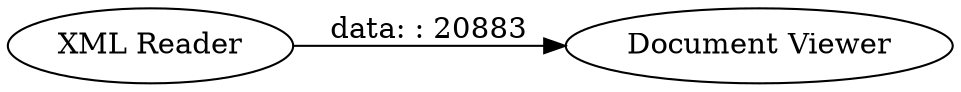 digraph {
	"4945533663757989885_2" [label="Document Viewer"]
	"4945533663757989885_3" [label="XML Reader"]
	"4945533663757989885_3" -> "4945533663757989885_2" [label="data: : 20883"]
	rankdir=LR
}
